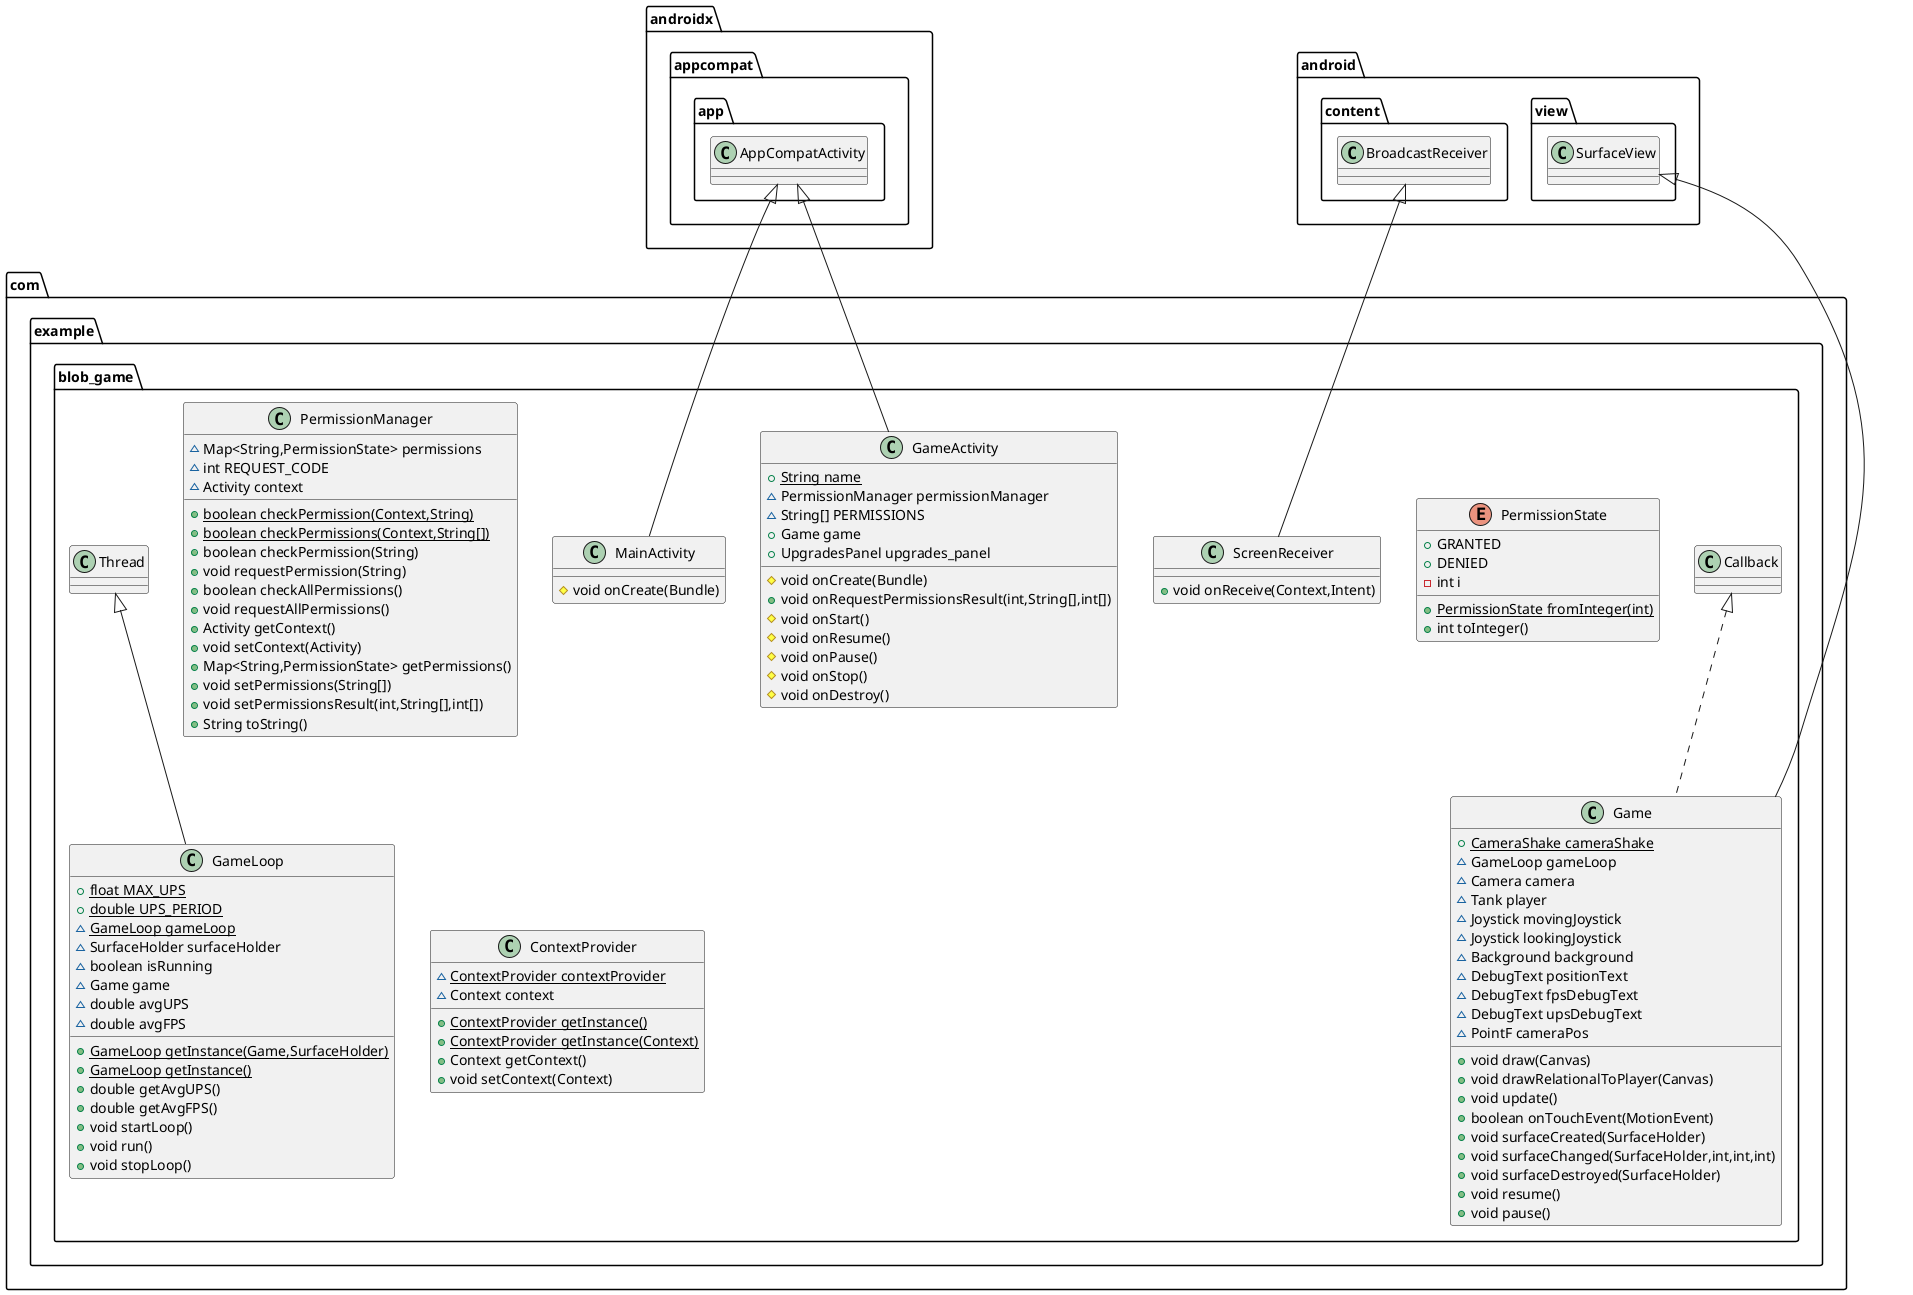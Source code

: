 @startuml
class com.example.blob_game.PermissionManager {
~ Map<String,PermissionState> permissions
~ int REQUEST_CODE
~ Activity context
+ {static} boolean checkPermission(Context,String)
+ {static} boolean checkPermissions(Context,String[])
+ boolean checkPermission(String)
+ void requestPermission(String)
+ boolean checkAllPermissions()
+ void requestAllPermissions()
+ Activity getContext()
+ void setContext(Activity)
+ Map<String,PermissionState> getPermissions()
+ void setPermissions(String[])
+ void setPermissionsResult(int,String[],int[])
+ String toString()
}
enum com.example.blob_game.PermissionState {
+  GRANTED
+  DENIED
- int i
+ {static} PermissionState fromInteger(int)
+ int toInteger()
}
class com.example.blob_game.ContextProvider {
~ {static} ContextProvider contextProvider
~ Context context
+ {static} ContextProvider getInstance()
+ {static} ContextProvider getInstance(Context)
+ Context getContext()
+ void setContext(Context)
}
class com.example.blob_game.GameLoop {
+ {static} float MAX_UPS
+ {static} double UPS_PERIOD
~ {static} GameLoop gameLoop
~ SurfaceHolder surfaceHolder
~ boolean isRunning
~ Game game
~ double avgUPS
~ double avgFPS
+ {static} GameLoop getInstance(Game,SurfaceHolder)
+ {static} GameLoop getInstance()
+ double getAvgUPS()
+ double getAvgFPS()
+ void startLoop()
+ void run()
+ void stopLoop()
}
class com.example.blob_game.GameActivity {
+ {static} String name
~ PermissionManager permissionManager
~ String[] PERMISSIONS
+ Game game
+ UpgradesPanel upgrades_panel
# void onCreate(Bundle)
+ void onRequestPermissionsResult(int,String[],int[])
# void onStart()
# void onResume()
# void onPause()
# void onStop()
# void onDestroy()
}
class com.example.blob_game.ScreenReceiver {
+ void onReceive(Context,Intent)
}
class com.example.blob_game.Game {
+ {static} CameraShake cameraShake
~ GameLoop gameLoop
~ Camera camera
~ Tank player
~ Joystick movingJoystick
~ Joystick lookingJoystick
~ Background background
~ DebugText positionText
~ DebugText fpsDebugText
~ DebugText upsDebugText
~ PointF cameraPos
+ void draw(Canvas)
+ void drawRelationalToPlayer(Canvas)
+ void update()
+ boolean onTouchEvent(MotionEvent)
+ void surfaceCreated(SurfaceHolder)
+ void surfaceChanged(SurfaceHolder,int,int,int)
+ void surfaceDestroyed(SurfaceHolder)
+ void resume()
+ void pause()
}
class com.example.blob_game.MainActivity {
# void onCreate(Bundle)
}


com.example.blob_game.Thread <|-- com.example.blob_game.GameLoop
androidx.appcompat.app.AppCompatActivity <|-- com.example.blob_game.GameActivity
android.content.BroadcastReceiver <|-- com.example.blob_game.ScreenReceiver
com.example.blob_game.Callback <|.. com.example.blob_game.Game
android.view.SurfaceView <|-- com.example.blob_game.Game
androidx.appcompat.app.AppCompatActivity <|-- com.example.blob_game.MainActivity
@enduml
